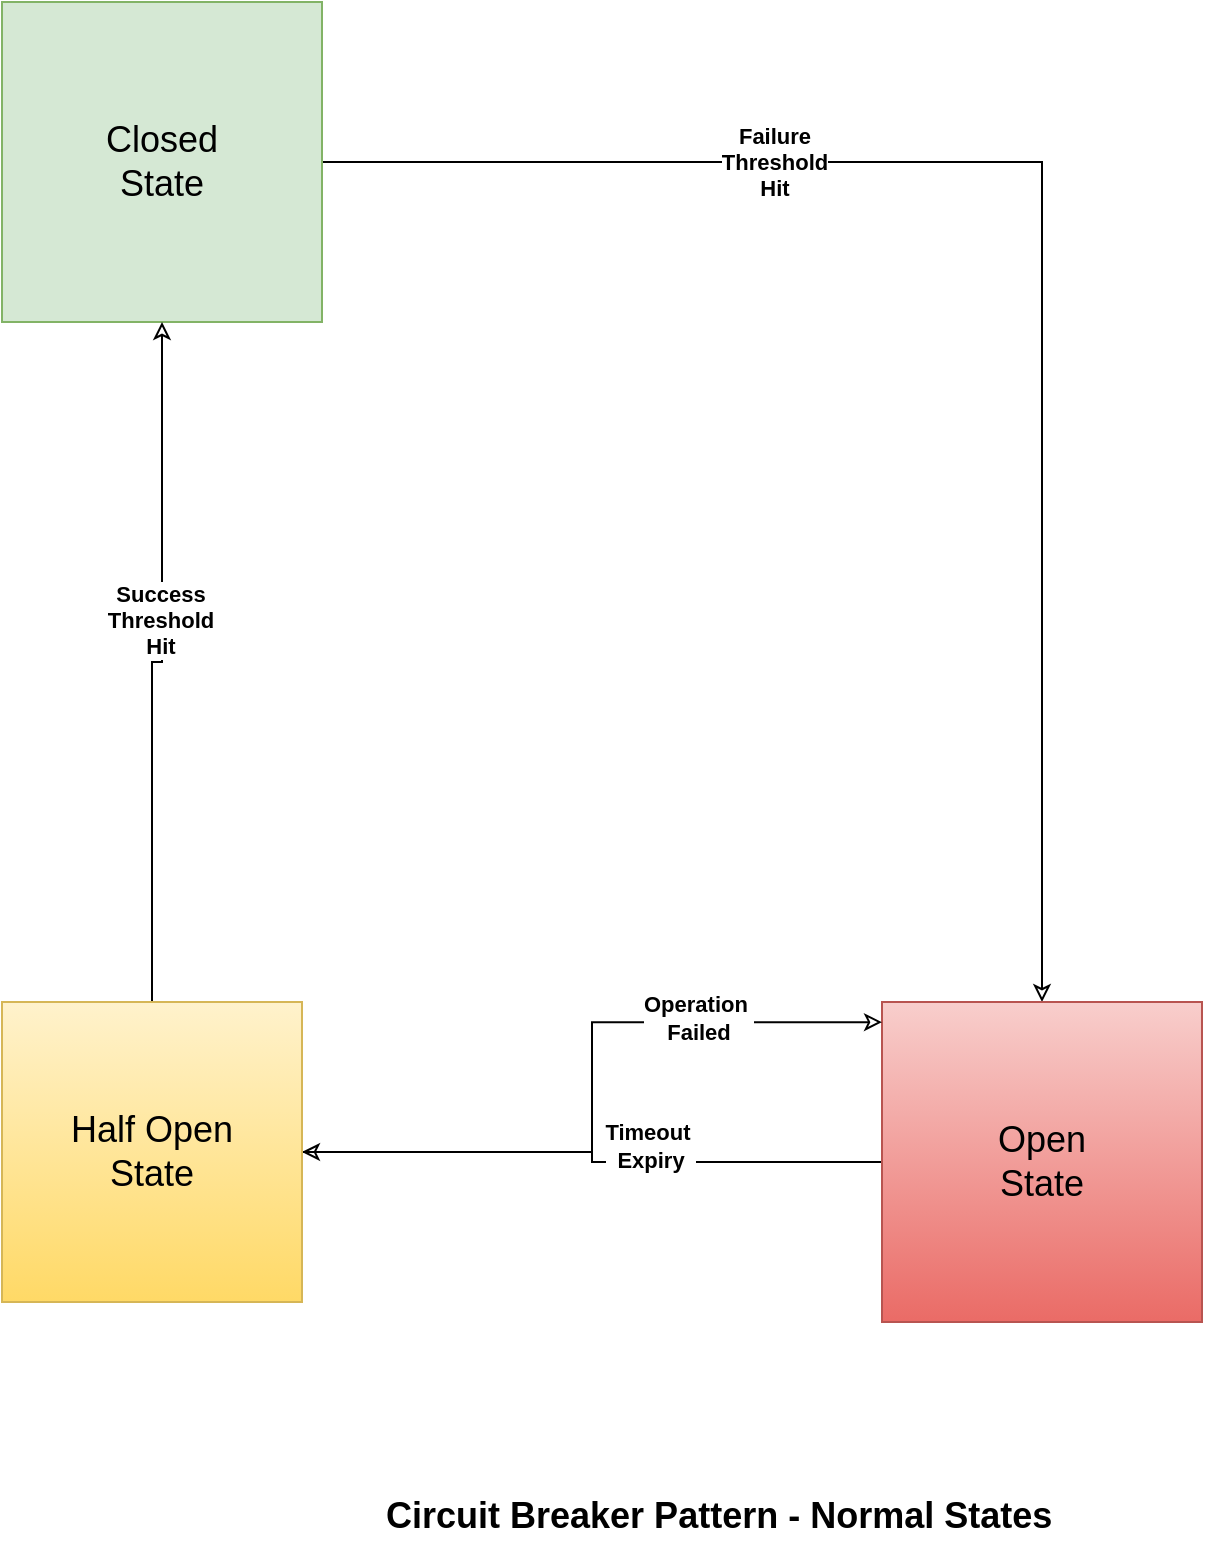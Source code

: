 <mxfile version="18.1.1" type="device"><diagram id="9tL0ea5pLwd5W_hTk0t9" name="Page-1"><mxGraphModel dx="2691" dy="1651" grid="1" gridSize="10" guides="1" tooltips="1" connect="1" arrows="1" fold="1" page="1" pageScale="1" pageWidth="827" pageHeight="1169" math="0" shadow="0"><root><mxCell id="0"/><mxCell id="1" parent="0"/><mxCell id="UnE479M6BjRSG512cgBU-23" style="edgeStyle=orthogonalEdgeStyle;rounded=0;orthogonalLoop=1;jettySize=auto;html=1;endArrow=classic;endFill=0;" edge="1" parent="1" source="UnE479M6BjRSG512cgBU-19" target="UnE479M6BjRSG512cgBU-20"><mxGeometry relative="1" as="geometry"/></mxCell><mxCell id="UnE479M6BjRSG512cgBU-32" value="&lt;b&gt;Failure&lt;br&gt;Threshold&lt;br&gt;Hit&lt;/b&gt;" style="edgeLabel;html=1;align=center;verticalAlign=middle;resizable=0;points=[];" vertex="1" connectable="0" parent="UnE479M6BjRSG512cgBU-23"><mxGeometry x="-0.421" relative="1" as="geometry"><mxPoint as="offset"/></mxGeometry></mxCell><mxCell id="UnE479M6BjRSG512cgBU-19" value="&lt;font style=&quot;font-size: 18px;&quot;&gt;Closed &lt;br&gt;State&lt;/font&gt;" style="whiteSpace=wrap;html=1;aspect=fixed;fillColor=#d5e8d4;strokeColor=#82b366;" vertex="1" parent="1"><mxGeometry x="-880" y="-500" width="160" height="160" as="geometry"/></mxCell><mxCell id="UnE479M6BjRSG512cgBU-26" style="edgeStyle=orthogonalEdgeStyle;rounded=0;orthogonalLoop=1;jettySize=auto;html=1;entryX=1;entryY=0.5;entryDx=0;entryDy=0;endArrow=classic;endFill=0;" edge="1" parent="1" source="UnE479M6BjRSG512cgBU-20" target="UnE479M6BjRSG512cgBU-21"><mxGeometry relative="1" as="geometry"/></mxCell><mxCell id="UnE479M6BjRSG512cgBU-20" value="&lt;font style=&quot;font-size: 18px;&quot;&gt;Open&lt;br&gt;State&lt;/font&gt;" style="whiteSpace=wrap;html=1;aspect=fixed;fillColor=#f8cecc;strokeColor=#b85450;gradientColor=#ea6b66;" vertex="1" parent="1"><mxGeometry x="-440" width="160" height="160" as="geometry"/></mxCell><mxCell id="UnE479M6BjRSG512cgBU-27" style="edgeStyle=orthogonalEdgeStyle;rounded=0;orthogonalLoop=1;jettySize=auto;html=1;entryX=0;entryY=0.063;entryDx=0;entryDy=0;entryPerimeter=0;endArrow=classic;endFill=0;" edge="1" parent="1" source="UnE479M6BjRSG512cgBU-21" target="UnE479M6BjRSG512cgBU-20"><mxGeometry relative="1" as="geometry"/></mxCell><mxCell id="UnE479M6BjRSG512cgBU-29" value="&lt;b&gt;Operation&amp;nbsp;&lt;br&gt;Failed&lt;/b&gt;" style="edgeLabel;html=1;align=center;verticalAlign=middle;resizable=0;points=[];" vertex="1" connectable="0" parent="UnE479M6BjRSG512cgBU-27"><mxGeometry x="0.483" y="2" relative="1" as="geometry"><mxPoint as="offset"/></mxGeometry></mxCell><mxCell id="UnE479M6BjRSG512cgBU-30" value="&lt;b&gt;Timeout&amp;nbsp;&lt;br&gt;Expiry&lt;/b&gt;" style="edgeLabel;html=1;align=center;verticalAlign=middle;resizable=0;points=[];" vertex="1" connectable="0" parent="UnE479M6BjRSG512cgBU-27"><mxGeometry x="-0.634" y="4" relative="1" as="geometry"><mxPoint x="109" y="1" as="offset"/></mxGeometry></mxCell><mxCell id="UnE479M6BjRSG512cgBU-28" style="edgeStyle=orthogonalEdgeStyle;rounded=0;orthogonalLoop=1;jettySize=auto;html=1;entryX=0.5;entryY=1;entryDx=0;entryDy=0;endArrow=classic;endFill=0;" edge="1" parent="1" source="UnE479M6BjRSG512cgBU-21" target="UnE479M6BjRSG512cgBU-19"><mxGeometry relative="1" as="geometry"/></mxCell><mxCell id="UnE479M6BjRSG512cgBU-31" value="&lt;b&gt;Success &lt;br&gt;Threshold&lt;br&gt;Hit&lt;/b&gt;" style="edgeLabel;html=1;align=center;verticalAlign=middle;resizable=0;points=[];" vertex="1" connectable="0" parent="UnE479M6BjRSG512cgBU-28"><mxGeometry x="0.136" y="1" relative="1" as="geometry"><mxPoint as="offset"/></mxGeometry></mxCell><mxCell id="UnE479M6BjRSG512cgBU-21" value="&lt;font style=&quot;font-size: 18px;&quot;&gt;Half Open &lt;br&gt;State&lt;/font&gt;" style="whiteSpace=wrap;html=1;aspect=fixed;fillColor=#fff2cc;strokeColor=#d6b656;gradientColor=#ffd966;" vertex="1" parent="1"><mxGeometry x="-880" width="150" height="150" as="geometry"/></mxCell><mxCell id="UnE479M6BjRSG512cgBU-34" value="&lt;div style=&quot;text-align: center;&quot;&gt;&lt;span style=&quot;background-color: initial;&quot;&gt;&lt;b&gt;Circuit Breaker Pattern - Normal States&lt;/b&gt;&lt;/span&gt;&lt;/div&gt;" style="text;whiteSpace=wrap;html=1;fontSize=18;" vertex="1" parent="1"><mxGeometry x="-690" y="240" width="420" height="30" as="geometry"/></mxCell></root></mxGraphModel></diagram></mxfile>